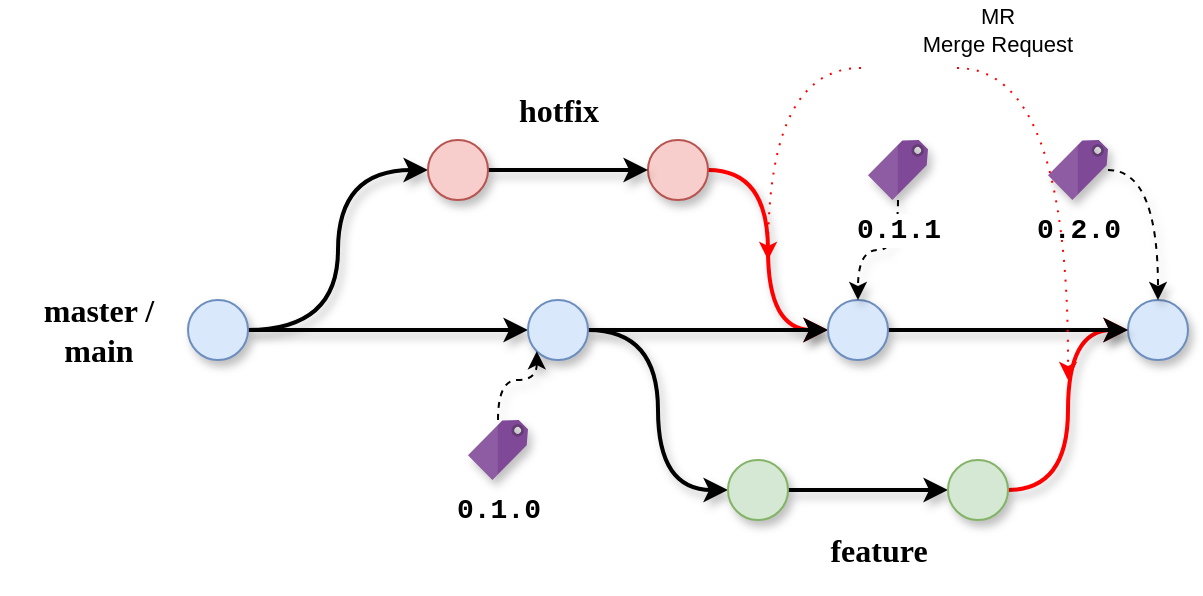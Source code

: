 <mxfile version="26.2.9">
  <diagram name="Página-1" id="l93xphTROzj1MkBYyOu6">
    <mxGraphModel dx="898" dy="554" grid="1" gridSize="10" guides="1" tooltips="1" connect="1" arrows="1" fold="1" page="1" pageScale="1" pageWidth="1169" pageHeight="827" math="0" shadow="0">
      <root>
        <mxCell id="0" />
        <mxCell id="1" parent="0" />
        <mxCell id="ZoEZg1mx5itgojpnxjtS-13" style="edgeStyle=orthogonalEdgeStyle;rounded=0;orthogonalLoop=1;jettySize=auto;html=1;strokeWidth=2;shadow=1;" edge="1" parent="1" source="ZoEZg1mx5itgojpnxjtS-1" target="ZoEZg1mx5itgojpnxjtS-4">
          <mxGeometry relative="1" as="geometry" />
        </mxCell>
        <mxCell id="ZoEZg1mx5itgojpnxjtS-18" style="edgeStyle=orthogonalEdgeStyle;rounded=0;orthogonalLoop=1;jettySize=auto;html=1;entryX=0;entryY=0.5;entryDx=0;entryDy=0;curved=1;strokeWidth=2;shadow=1;" edge="1" parent="1" source="ZoEZg1mx5itgojpnxjtS-1" target="ZoEZg1mx5itgojpnxjtS-9">
          <mxGeometry relative="1" as="geometry" />
        </mxCell>
        <mxCell id="ZoEZg1mx5itgojpnxjtS-1" value="" style="ellipse;whiteSpace=wrap;html=1;aspect=fixed;fillColor=#dae8fc;strokeColor=#6c8ebf;shadow=1;" vertex="1" parent="1">
          <mxGeometry x="270" y="240" width="30" height="30" as="geometry" />
        </mxCell>
        <mxCell id="ZoEZg1mx5itgojpnxjtS-2" value="master /&lt;div&gt;main&lt;/div&gt;" style="text;html=1;align=center;verticalAlign=middle;resizable=0;points=[];autosize=1;strokeColor=none;fillColor=none;fontStyle=1;fontFamily=Verdana;fontSize=16;shadow=1;glass=0;rounded=1;" vertex="1" parent="1">
          <mxGeometry x="180" y="230" width="90" height="50" as="geometry" />
        </mxCell>
        <mxCell id="ZoEZg1mx5itgojpnxjtS-23" style="edgeStyle=orthogonalEdgeStyle;rounded=0;orthogonalLoop=1;jettySize=auto;html=1;entryX=0;entryY=0.5;entryDx=0;entryDy=0;curved=1;strokeWidth=2;shadow=1;strokeColor=#FF0000;" edge="1" parent="1" source="ZoEZg1mx5itgojpnxjtS-3" target="ZoEZg1mx5itgojpnxjtS-10">
          <mxGeometry relative="1" as="geometry" />
        </mxCell>
        <mxCell id="ZoEZg1mx5itgojpnxjtS-3" value="" style="ellipse;whiteSpace=wrap;html=1;aspect=fixed;fillColor=#f8cecc;strokeColor=#b85450;shadow=1;" vertex="1" parent="1">
          <mxGeometry x="500" y="160" width="30" height="30" as="geometry" />
        </mxCell>
        <mxCell id="ZoEZg1mx5itgojpnxjtS-14" style="edgeStyle=orthogonalEdgeStyle;rounded=0;orthogonalLoop=1;jettySize=auto;html=1;strokeWidth=2;shadow=1;" edge="1" parent="1" source="ZoEZg1mx5itgojpnxjtS-4" target="ZoEZg1mx5itgojpnxjtS-10">
          <mxGeometry relative="1" as="geometry" />
        </mxCell>
        <mxCell id="ZoEZg1mx5itgojpnxjtS-19" style="edgeStyle=orthogonalEdgeStyle;rounded=0;orthogonalLoop=1;jettySize=auto;html=1;entryX=0;entryY=0.5;entryDx=0;entryDy=0;curved=1;strokeWidth=2;shadow=1;" edge="1" parent="1" source="ZoEZg1mx5itgojpnxjtS-4" target="ZoEZg1mx5itgojpnxjtS-5">
          <mxGeometry relative="1" as="geometry" />
        </mxCell>
        <mxCell id="ZoEZg1mx5itgojpnxjtS-4" value="" style="ellipse;whiteSpace=wrap;html=1;aspect=fixed;fillColor=#dae8fc;strokeColor=#6c8ebf;shadow=1;" vertex="1" parent="1">
          <mxGeometry x="440" y="240" width="30" height="30" as="geometry" />
        </mxCell>
        <mxCell id="ZoEZg1mx5itgojpnxjtS-20" style="edgeStyle=orthogonalEdgeStyle;rounded=0;orthogonalLoop=1;jettySize=auto;html=1;entryX=0;entryY=0.5;entryDx=0;entryDy=0;strokeWidth=2;shadow=1;" edge="1" parent="1" source="ZoEZg1mx5itgojpnxjtS-5" target="ZoEZg1mx5itgojpnxjtS-6">
          <mxGeometry relative="1" as="geometry" />
        </mxCell>
        <mxCell id="ZoEZg1mx5itgojpnxjtS-5" value="" style="ellipse;whiteSpace=wrap;html=1;aspect=fixed;fillColor=#d5e8d4;strokeColor=#82b366;shadow=1;" vertex="1" parent="1">
          <mxGeometry x="540" y="320" width="30" height="30" as="geometry" />
        </mxCell>
        <mxCell id="ZoEZg1mx5itgojpnxjtS-22" style="edgeStyle=orthogonalEdgeStyle;rounded=0;orthogonalLoop=1;jettySize=auto;html=1;entryX=0;entryY=0.5;entryDx=0;entryDy=0;curved=1;strokeWidth=2;shadow=1;strokeColor=#FF0000;" edge="1" parent="1" source="ZoEZg1mx5itgojpnxjtS-6" target="ZoEZg1mx5itgojpnxjtS-8">
          <mxGeometry relative="1" as="geometry" />
        </mxCell>
        <mxCell id="ZoEZg1mx5itgojpnxjtS-6" value="" style="ellipse;whiteSpace=wrap;html=1;aspect=fixed;fillColor=#d5e8d4;strokeColor=#82b366;shadow=1;" vertex="1" parent="1">
          <mxGeometry x="650" y="320" width="30" height="30" as="geometry" />
        </mxCell>
        <mxCell id="ZoEZg1mx5itgojpnxjtS-8" value="" style="ellipse;whiteSpace=wrap;html=1;aspect=fixed;fillColor=#dae8fc;strokeColor=#6c8ebf;shadow=1;" vertex="1" parent="1">
          <mxGeometry x="740" y="240" width="30" height="30" as="geometry" />
        </mxCell>
        <mxCell id="ZoEZg1mx5itgojpnxjtS-16" style="edgeStyle=orthogonalEdgeStyle;rounded=0;orthogonalLoop=1;jettySize=auto;html=1;strokeWidth=2;shadow=1;" edge="1" parent="1" source="ZoEZg1mx5itgojpnxjtS-9" target="ZoEZg1mx5itgojpnxjtS-3">
          <mxGeometry relative="1" as="geometry" />
        </mxCell>
        <mxCell id="ZoEZg1mx5itgojpnxjtS-9" value="" style="ellipse;whiteSpace=wrap;html=1;aspect=fixed;fillColor=#f8cecc;strokeColor=#b85450;shadow=1;" vertex="1" parent="1">
          <mxGeometry x="390" y="160" width="30" height="30" as="geometry" />
        </mxCell>
        <mxCell id="ZoEZg1mx5itgojpnxjtS-15" style="edgeStyle=orthogonalEdgeStyle;rounded=0;orthogonalLoop=1;jettySize=auto;html=1;strokeWidth=2;shadow=1;" edge="1" parent="1" source="ZoEZg1mx5itgojpnxjtS-10" target="ZoEZg1mx5itgojpnxjtS-8">
          <mxGeometry relative="1" as="geometry" />
        </mxCell>
        <mxCell id="ZoEZg1mx5itgojpnxjtS-10" value="" style="ellipse;whiteSpace=wrap;html=1;aspect=fixed;fillColor=#dae8fc;strokeColor=#6c8ebf;shadow=1;" vertex="1" parent="1">
          <mxGeometry x="590" y="240" width="30" height="30" as="geometry" />
        </mxCell>
        <mxCell id="ZoEZg1mx5itgojpnxjtS-24" value="hotfix" style="text;html=1;align=center;verticalAlign=middle;resizable=0;points=[];autosize=1;strokeColor=none;fillColor=none;fontStyle=1;fontFamily=Verdana;fontSize=16;shadow=1;glass=0;rounded=1;" vertex="1" parent="1">
          <mxGeometry x="420" y="130" width="70" height="30" as="geometry" />
        </mxCell>
        <mxCell id="ZoEZg1mx5itgojpnxjtS-25" value="feature" style="text;html=1;align=center;verticalAlign=middle;resizable=0;points=[];autosize=1;strokeColor=none;fillColor=none;fontStyle=1;fontFamily=Verdana;fontSize=16;shadow=1;glass=0;rounded=1;" vertex="1" parent="1">
          <mxGeometry x="574.5" y="350" width="80" height="30" as="geometry" />
        </mxCell>
        <mxCell id="ZoEZg1mx5itgojpnxjtS-27" style="edgeStyle=orthogonalEdgeStyle;rounded=0;orthogonalLoop=1;jettySize=auto;html=1;entryX=0;entryY=1;entryDx=0;entryDy=0;curved=1;dashed=1;shadow=1;" edge="1" parent="1" source="ZoEZg1mx5itgojpnxjtS-26" target="ZoEZg1mx5itgojpnxjtS-4">
          <mxGeometry relative="1" as="geometry" />
        </mxCell>
        <mxCell id="ZoEZg1mx5itgojpnxjtS-26" value="&lt;font style=&quot;font-size: 14px;&quot; face=&quot;Courier New&quot;&gt;&lt;b style=&quot;&quot;&gt;0.1.0&lt;/b&gt;&lt;/font&gt;" style="image;sketch=0;aspect=fixed;html=1;points=[];align=center;fontSize=12;image=img/lib/mscae/Tag.svg;shadow=1;" vertex="1" parent="1">
          <mxGeometry x="410" y="300" width="30" height="30" as="geometry" />
        </mxCell>
        <mxCell id="ZoEZg1mx5itgojpnxjtS-29" style="edgeStyle=orthogonalEdgeStyle;rounded=0;orthogonalLoop=1;jettySize=auto;html=1;entryX=0.5;entryY=0;entryDx=0;entryDy=0;curved=1;dashed=1;shadow=1;" edge="1" parent="1" source="ZoEZg1mx5itgojpnxjtS-28" target="ZoEZg1mx5itgojpnxjtS-10">
          <mxGeometry relative="1" as="geometry" />
        </mxCell>
        <mxCell id="ZoEZg1mx5itgojpnxjtS-28" value="&lt;font style=&quot;font-size: 14px;&quot; face=&quot;Courier New&quot;&gt;&lt;b style=&quot;&quot;&gt;0.1.1&lt;/b&gt;&lt;/font&gt;" style="image;sketch=0;aspect=fixed;html=1;points=[];align=center;fontSize=12;image=img/lib/mscae/Tag.svg;shadow=1;" vertex="1" parent="1">
          <mxGeometry x="610" y="160" width="30" height="30" as="geometry" />
        </mxCell>
        <mxCell id="ZoEZg1mx5itgojpnxjtS-31" style="edgeStyle=orthogonalEdgeStyle;rounded=0;orthogonalLoop=1;jettySize=auto;html=1;entryX=0.5;entryY=0;entryDx=0;entryDy=0;curved=1;dashed=1;shadow=1;" edge="1" parent="1" source="ZoEZg1mx5itgojpnxjtS-30" target="ZoEZg1mx5itgojpnxjtS-8">
          <mxGeometry relative="1" as="geometry" />
        </mxCell>
        <mxCell id="ZoEZg1mx5itgojpnxjtS-30" value="&lt;font style=&quot;font-size: 14px;&quot; face=&quot;Courier New&quot;&gt;&lt;b style=&quot;&quot;&gt;0.2.0&lt;/b&gt;&lt;/font&gt;" style="image;sketch=0;aspect=fixed;html=1;points=[];align=center;fontSize=12;image=img/lib/mscae/Tag.svg;shadow=1;" vertex="1" parent="1">
          <mxGeometry x="700" y="160" width="30" height="30" as="geometry" />
        </mxCell>
        <mxCell id="ZoEZg1mx5itgojpnxjtS-34" style="edgeStyle=orthogonalEdgeStyle;rounded=0;orthogonalLoop=1;jettySize=auto;html=1;curved=1;dashed=1;dashPattern=1 4;strokeColor=#FF0000;" edge="1" parent="1" source="ZoEZg1mx5itgojpnxjtS-32">
          <mxGeometry relative="1" as="geometry">
            <mxPoint x="560" y="220" as="targetPoint" />
          </mxGeometry>
        </mxCell>
        <mxCell id="ZoEZg1mx5itgojpnxjtS-35" style="edgeStyle=orthogonalEdgeStyle;rounded=0;orthogonalLoop=1;jettySize=auto;html=1;dashed=1;dashPattern=1 4;curved=1;fillColor=#dae8fc;strokeColor=#FF0000;" edge="1" parent="1" source="ZoEZg1mx5itgojpnxjtS-32">
          <mxGeometry relative="1" as="geometry">
            <mxPoint x="710" y="280" as="targetPoint" />
          </mxGeometry>
        </mxCell>
        <mxCell id="ZoEZg1mx5itgojpnxjtS-32" value="" style="shape=image;html=1;verticalAlign=top;verticalLabelPosition=bottom;labelBackgroundColor=#ffffff;imageAspect=0;aspect=fixed;image=https://cdn0.iconfinder.com/data/icons/phosphor-fill-vol-3/256/git-merge-fill-128.png;shadow=1;movable=1;resizable=1;rotatable=1;deletable=1;editable=1;locked=0;connectable=1;imageBackground=none;" vertex="1" parent="1">
          <mxGeometry x="606.5" y="100" width="48" height="48" as="geometry" />
        </mxCell>
        <mxCell id="ZoEZg1mx5itgojpnxjtS-33" value="MR&lt;div&gt;Merge Request&lt;/div&gt;" style="text;html=1;align=center;verticalAlign=middle;whiteSpace=wrap;rounded=0;fontSize=11;movable=1;resizable=1;rotatable=1;deletable=1;editable=1;locked=0;connectable=1;" vertex="1" parent="1">
          <mxGeometry x="630" y="90" width="90" height="30" as="geometry" />
        </mxCell>
      </root>
    </mxGraphModel>
  </diagram>
</mxfile>
